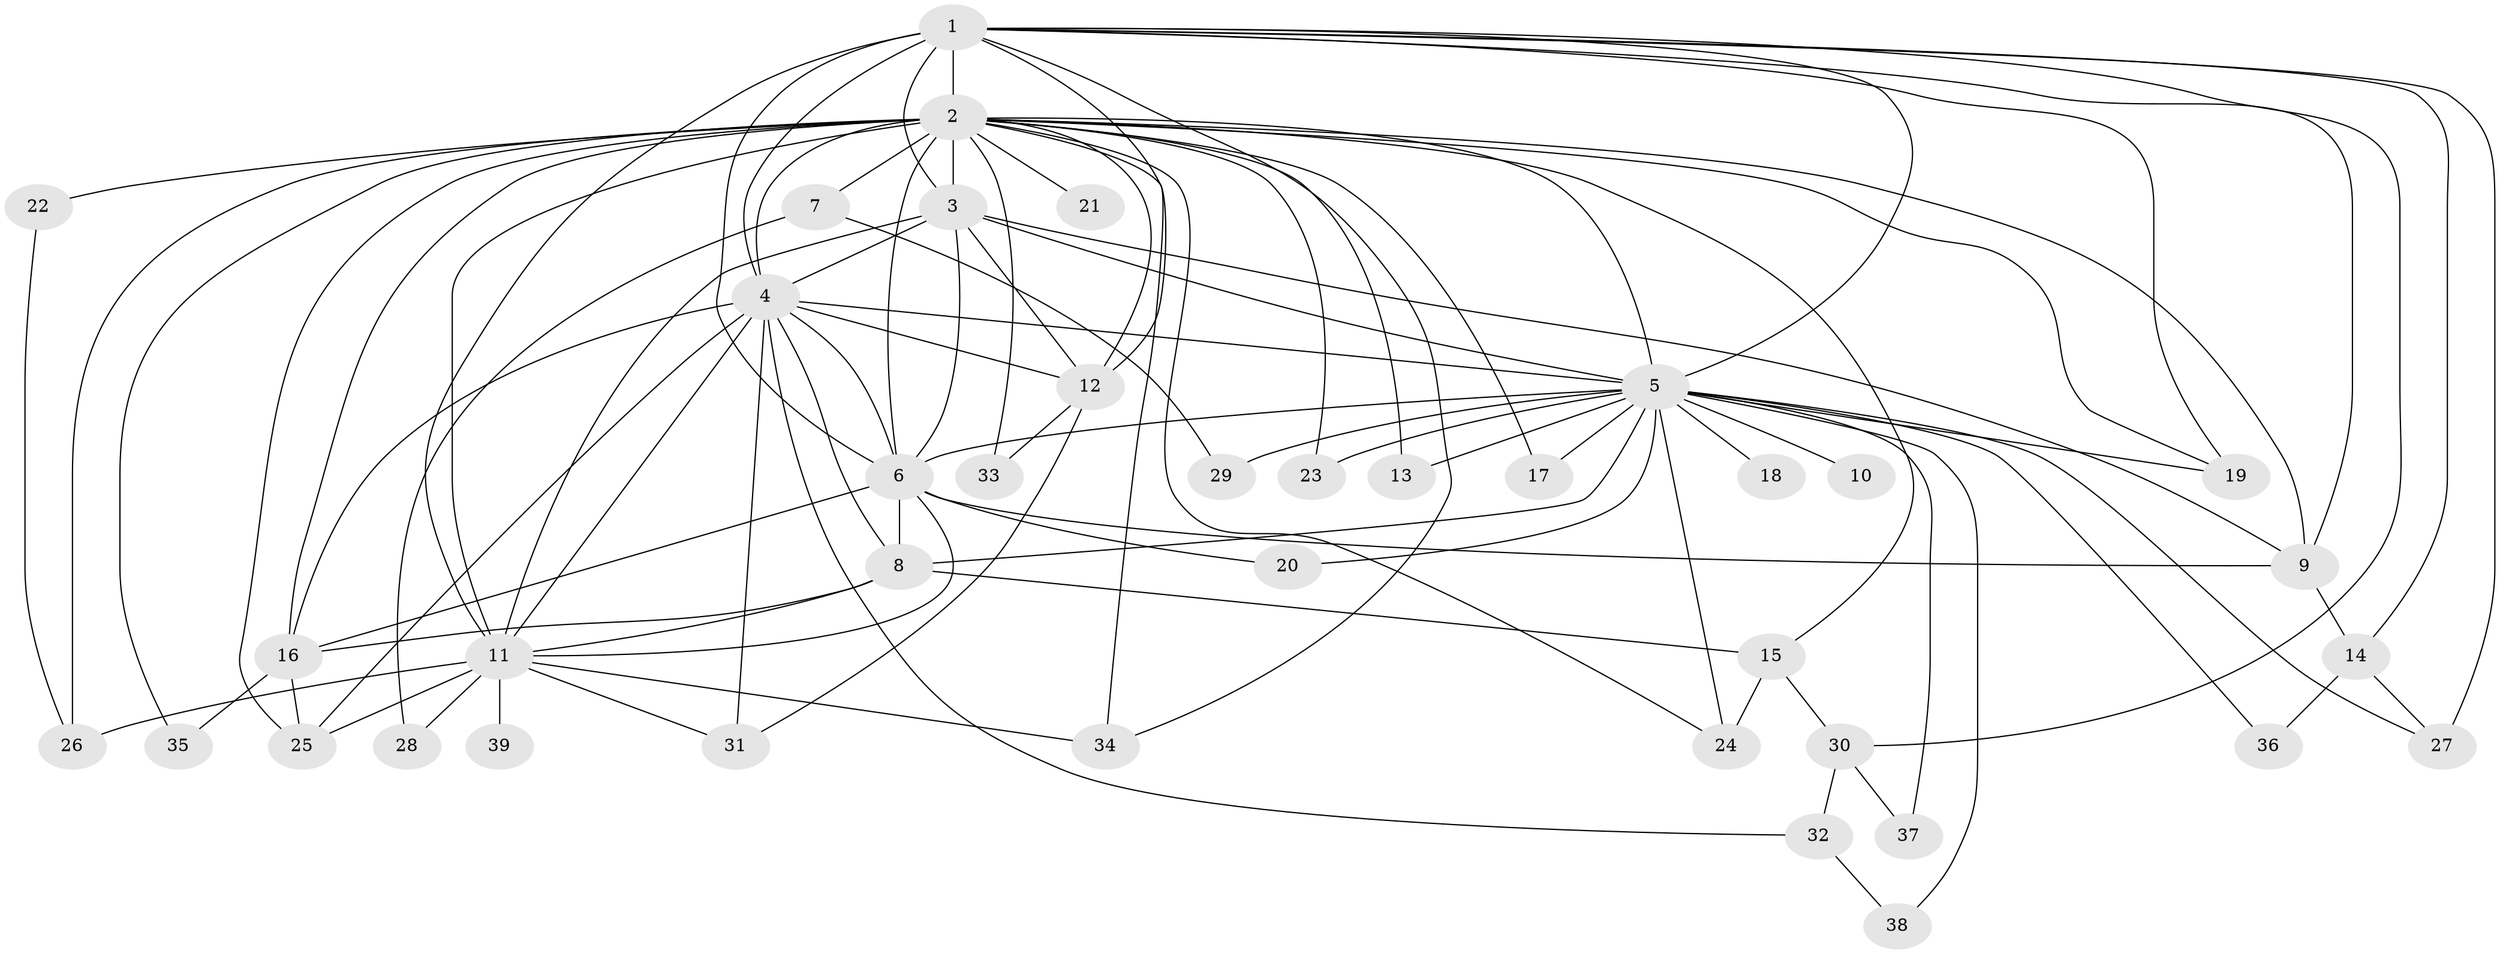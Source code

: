 // original degree distribution, {16: 0.01282051282051282, 29: 0.01282051282051282, 12: 0.01282051282051282, 11: 0.01282051282051282, 14: 0.01282051282051282, 26: 0.01282051282051282, 23: 0.01282051282051282, 17: 0.01282051282051282, 20: 0.01282051282051282, 15: 0.01282051282051282, 5: 0.038461538461538464, 7: 0.01282051282051282, 3: 0.16666666666666666, 2: 0.5512820512820513, 4: 0.10256410256410256}
// Generated by graph-tools (version 1.1) at 2025/35/03/09/25 02:35:07]
// undirected, 39 vertices, 94 edges
graph export_dot {
graph [start="1"]
  node [color=gray90,style=filled];
  1;
  2;
  3;
  4;
  5;
  6;
  7;
  8;
  9;
  10;
  11;
  12;
  13;
  14;
  15;
  16;
  17;
  18;
  19;
  20;
  21;
  22;
  23;
  24;
  25;
  26;
  27;
  28;
  29;
  30;
  31;
  32;
  33;
  34;
  35;
  36;
  37;
  38;
  39;
  1 -- 2 [weight=4.0];
  1 -- 3 [weight=4.0];
  1 -- 4 [weight=4.0];
  1 -- 5 [weight=2.0];
  1 -- 6 [weight=3.0];
  1 -- 9 [weight=1.0];
  1 -- 11 [weight=1.0];
  1 -- 12 [weight=1.0];
  1 -- 14 [weight=1.0];
  1 -- 19 [weight=1.0];
  1 -- 27 [weight=2.0];
  1 -- 30 [weight=1.0];
  1 -- 34 [weight=1.0];
  2 -- 3 [weight=4.0];
  2 -- 4 [weight=4.0];
  2 -- 5 [weight=2.0];
  2 -- 6 [weight=2.0];
  2 -- 7 [weight=3.0];
  2 -- 9 [weight=1.0];
  2 -- 11 [weight=6.0];
  2 -- 12 [weight=1.0];
  2 -- 13 [weight=1.0];
  2 -- 15 [weight=2.0];
  2 -- 16 [weight=1.0];
  2 -- 17 [weight=1.0];
  2 -- 19 [weight=1.0];
  2 -- 21 [weight=1.0];
  2 -- 22 [weight=2.0];
  2 -- 23 [weight=1.0];
  2 -- 24 [weight=1.0];
  2 -- 25 [weight=1.0];
  2 -- 26 [weight=1.0];
  2 -- 33 [weight=1.0];
  2 -- 34 [weight=1.0];
  2 -- 35 [weight=1.0];
  3 -- 4 [weight=4.0];
  3 -- 5 [weight=3.0];
  3 -- 6 [weight=2.0];
  3 -- 9 [weight=1.0];
  3 -- 11 [weight=12.0];
  3 -- 12 [weight=1.0];
  4 -- 5 [weight=2.0];
  4 -- 6 [weight=2.0];
  4 -- 8 [weight=1.0];
  4 -- 11 [weight=1.0];
  4 -- 12 [weight=2.0];
  4 -- 16 [weight=1.0];
  4 -- 25 [weight=1.0];
  4 -- 31 [weight=1.0];
  4 -- 32 [weight=1.0];
  5 -- 6 [weight=1.0];
  5 -- 8 [weight=1.0];
  5 -- 10 [weight=1.0];
  5 -- 13 [weight=1.0];
  5 -- 17 [weight=1.0];
  5 -- 18 [weight=1.0];
  5 -- 19 [weight=1.0];
  5 -- 20 [weight=1.0];
  5 -- 23 [weight=1.0];
  5 -- 24 [weight=1.0];
  5 -- 27 [weight=1.0];
  5 -- 29 [weight=1.0];
  5 -- 36 [weight=1.0];
  5 -- 37 [weight=1.0];
  5 -- 38 [weight=1.0];
  6 -- 8 [weight=1.0];
  6 -- 9 [weight=1.0];
  6 -- 11 [weight=1.0];
  6 -- 16 [weight=1.0];
  6 -- 20 [weight=1.0];
  7 -- 28 [weight=1.0];
  7 -- 29 [weight=1.0];
  8 -- 11 [weight=1.0];
  8 -- 15 [weight=2.0];
  8 -- 16 [weight=1.0];
  9 -- 14 [weight=1.0];
  11 -- 25 [weight=1.0];
  11 -- 26 [weight=1.0];
  11 -- 28 [weight=1.0];
  11 -- 31 [weight=1.0];
  11 -- 34 [weight=1.0];
  11 -- 39 [weight=2.0];
  12 -- 31 [weight=1.0];
  12 -- 33 [weight=1.0];
  14 -- 27 [weight=1.0];
  14 -- 36 [weight=1.0];
  15 -- 24 [weight=2.0];
  15 -- 30 [weight=1.0];
  16 -- 25 [weight=1.0];
  16 -- 35 [weight=1.0];
  22 -- 26 [weight=1.0];
  30 -- 32 [weight=1.0];
  30 -- 37 [weight=1.0];
  32 -- 38 [weight=1.0];
}
